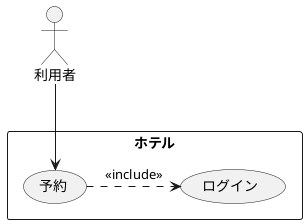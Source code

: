 @startuml 例題2-3
    actor 利用者
    rectangle ホテル{
        usecase 予約
        usecase ログイン
    }
    利用者 --> 予約
    予約 .>ログイン : << include >>
@enduml